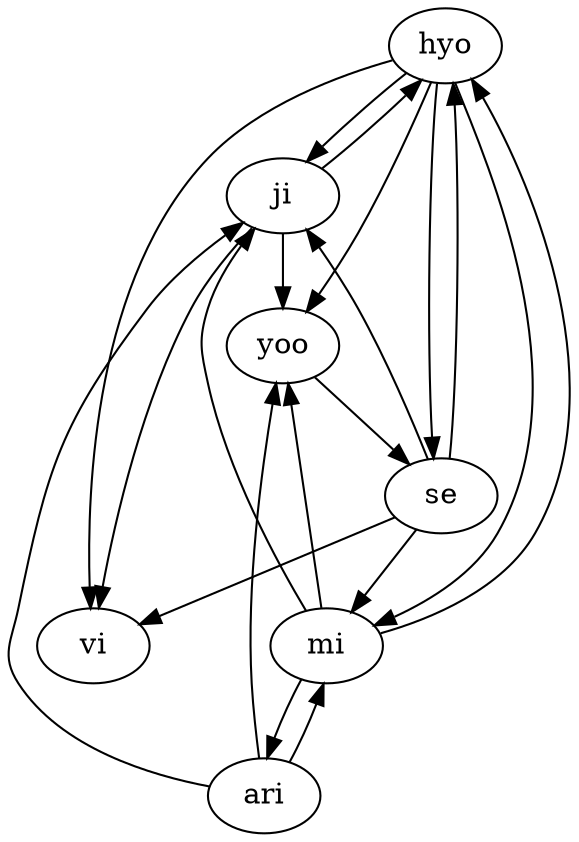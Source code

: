 digraph {
hyo->ji;
ji->hyo;
hyo->yoo;
hyo->mi;
mi->hyo;
hyo->vi;
hyo->se;
se->hyo;
ji->yoo;
mi->ji;
ji->vi;
se->ji;
ari->ji;
mi->yoo;
yoo->se;
ari->yoo;
se->mi;
mi->ari;
ari->mi;
se->vi;
}